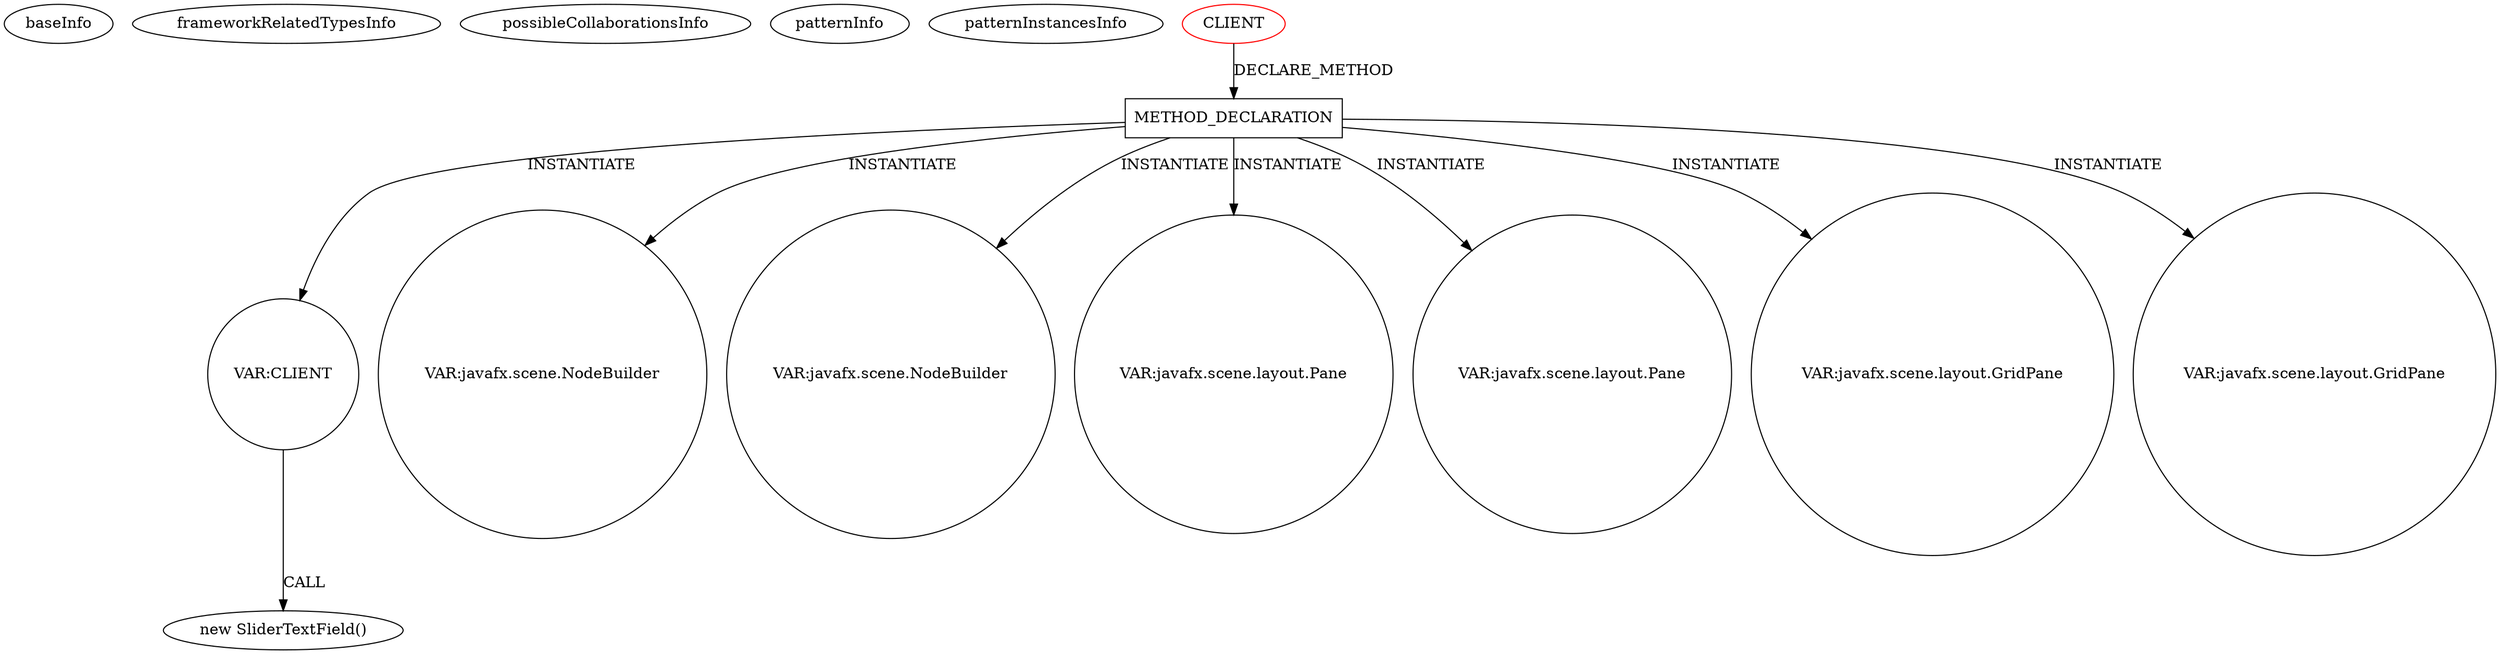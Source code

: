 digraph {
baseInfo[graphId=2557,category="pattern",isAnonymous=false,possibleRelation=false]
frameworkRelatedTypesInfo[]
possibleCollaborationsInfo[]
patternInfo[frequency=2.0,patternRootClient=0]
patternInstancesInfo[0="SaiPradeepDandem-javafx2-gradient-builder~/SaiPradeepDandem-javafx2-gradient-builder/javafx2-gradient-builder-master/src/main/java/com/javafx/gradientbuilder/application/RadialSettingsLayout.java~RadialSettingsLayout~1170",1="SaiPradeepDandem-javafx2-gradient-builder~/SaiPradeepDandem-javafx2-gradient-builder/javafx2-gradient-builder-master/src/main/java/com/javafx/gradientbuilder/application/LinearSettingsLayout.java~LinearSettingsLayout~1172"]
455[label="new SliderTextField()",vertexType="CONSTRUCTOR_CALL",isFrameworkType=false]
456[label="VAR:CLIENT",vertexType="VARIABLE_EXPRESION",isFrameworkType=false,shape=circle]
317[label="METHOD_DECLARATION",vertexType="CLIENT_METHOD_DECLARATION",isFrameworkType=false,shape=box]
0[label="CLIENT",vertexType="ROOT_CLIENT_CLASS_DECLARATION",isFrameworkType=false,color=red]
353[label="VAR:javafx.scene.NodeBuilder",vertexType="VARIABLE_EXPRESION",isFrameworkType=false,shape=circle]
338[label="VAR:javafx.scene.NodeBuilder",vertexType="VARIABLE_EXPRESION",isFrameworkType=false,shape=circle]
556[label="VAR:javafx.scene.layout.Pane",vertexType="VARIABLE_EXPRESION",isFrameworkType=false,shape=circle]
475[label="VAR:javafx.scene.layout.Pane",vertexType="VARIABLE_EXPRESION",isFrameworkType=false,shape=circle]
390[label="VAR:javafx.scene.layout.GridPane",vertexType="VARIABLE_EXPRESION",isFrameworkType=false,shape=circle]
399[label="VAR:javafx.scene.layout.GridPane",vertexType="VARIABLE_EXPRESION",isFrameworkType=false,shape=circle]
317->353[label="INSTANTIATE"]
317->390[label="INSTANTIATE"]
317->475[label="INSTANTIATE"]
0->317[label="DECLARE_METHOD"]
317->399[label="INSTANTIATE"]
456->455[label="CALL"]
317->456[label="INSTANTIATE"]
317->338[label="INSTANTIATE"]
317->556[label="INSTANTIATE"]
}
